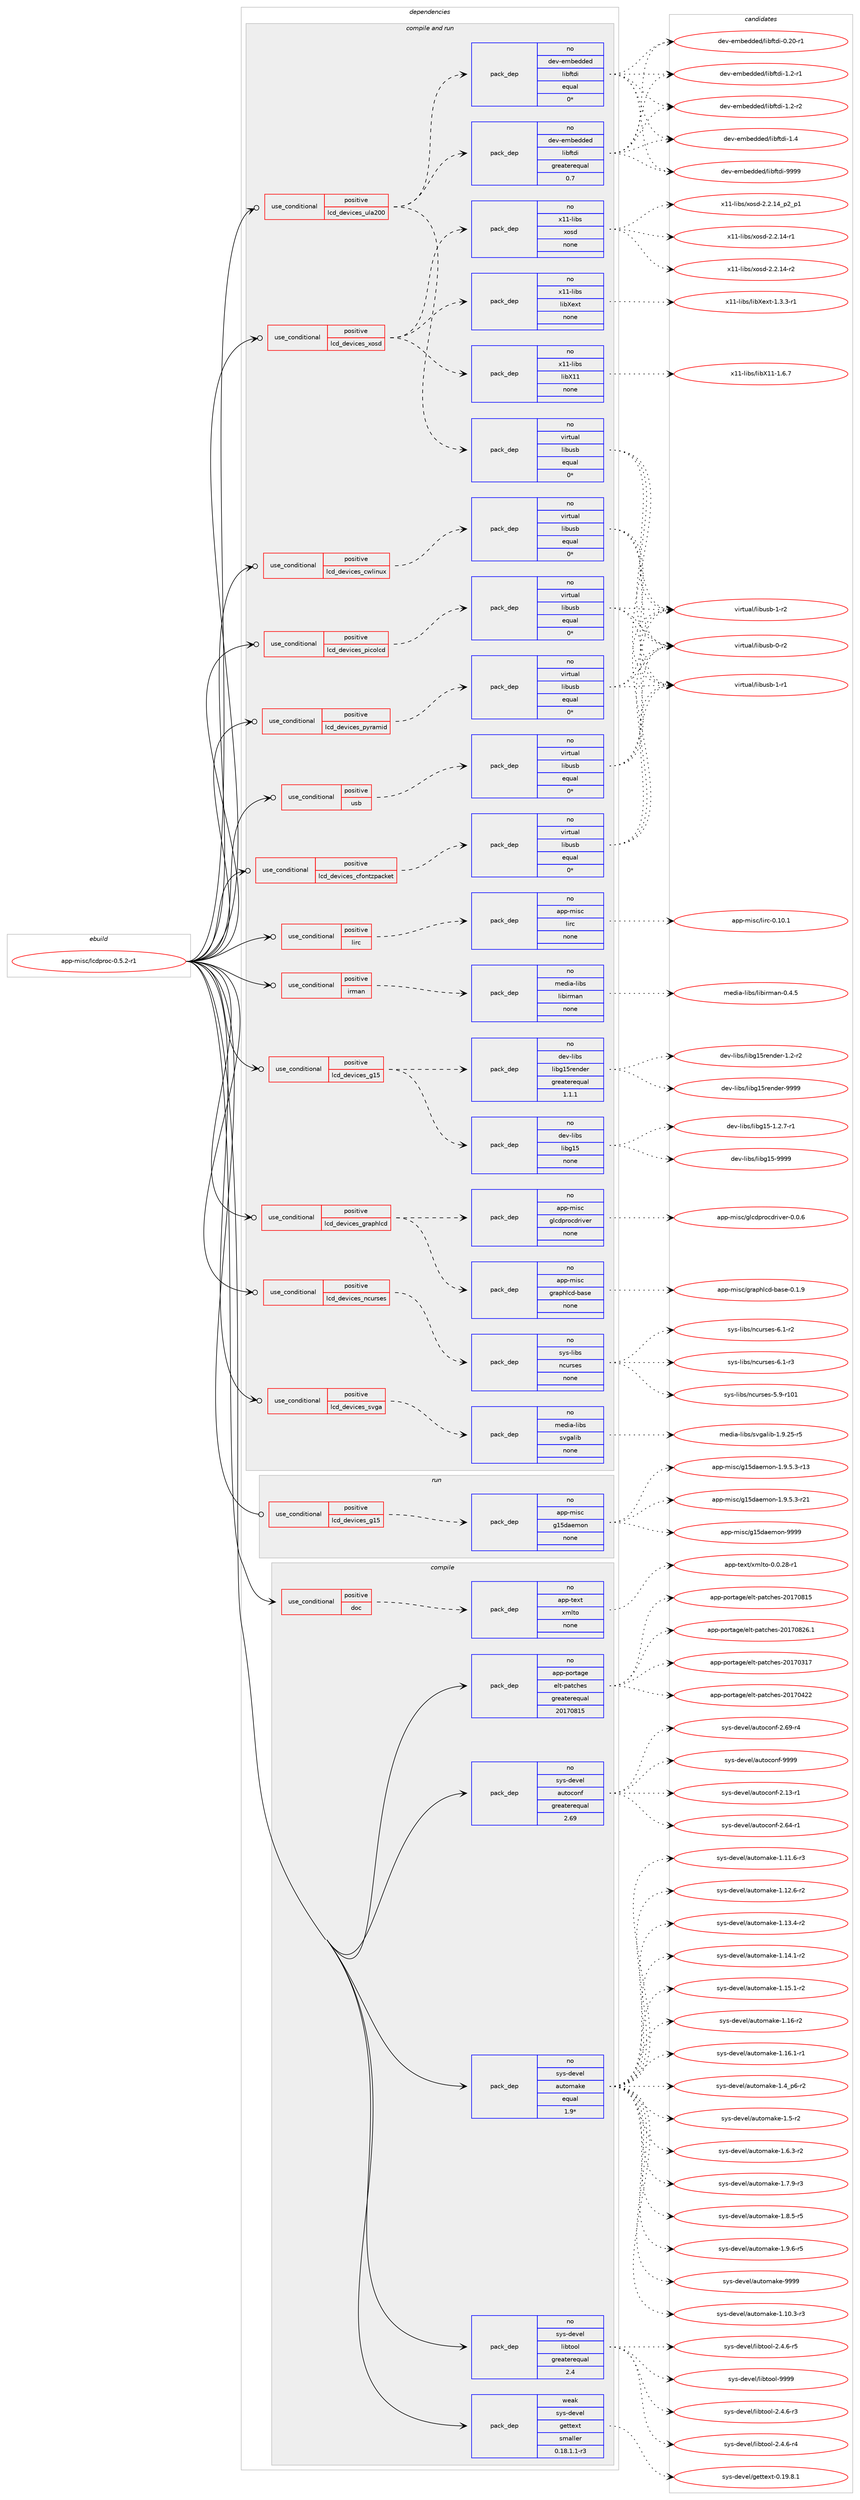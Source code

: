 digraph prolog {

# *************
# Graph options
# *************

newrank=true;
concentrate=true;
compound=true;
graph [rankdir=LR,fontname=Helvetica,fontsize=10,ranksep=1.5];#, ranksep=2.5, nodesep=0.2];
edge  [arrowhead=vee];
node  [fontname=Helvetica,fontsize=10];

# **********
# The ebuild
# **********

subgraph cluster_leftcol {
color=gray;
rank=same;
label=<<i>ebuild</i>>;
id [label="app-misc/lcdproc-0.5.2-r1", color=red, width=4, href="../app-misc/lcdproc-0.5.2-r1.svg"];
}

# ****************
# The dependencies
# ****************

subgraph cluster_midcol {
color=gray;
label=<<i>dependencies</i>>;
subgraph cluster_compile {
fillcolor="#eeeeee";
style=filled;
label=<<i>compile</i>>;
subgraph cond353505 {
dependency1299709 [label=<<TABLE BORDER="0" CELLBORDER="1" CELLSPACING="0" CELLPADDING="4"><TR><TD ROWSPAN="3" CELLPADDING="10">use_conditional</TD></TR><TR><TD>positive</TD></TR><TR><TD>doc</TD></TR></TABLE>>, shape=none, color=red];
subgraph pack925976 {
dependency1299710 [label=<<TABLE BORDER="0" CELLBORDER="1" CELLSPACING="0" CELLPADDING="4" WIDTH="220"><TR><TD ROWSPAN="6" CELLPADDING="30">pack_dep</TD></TR><TR><TD WIDTH="110">no</TD></TR><TR><TD>app-text</TD></TR><TR><TD>xmlto</TD></TR><TR><TD>none</TD></TR><TR><TD></TD></TR></TABLE>>, shape=none, color=blue];
}
dependency1299709:e -> dependency1299710:w [weight=20,style="dashed",arrowhead="vee"];
}
id:e -> dependency1299709:w [weight=20,style="solid",arrowhead="vee"];
subgraph pack925977 {
dependency1299711 [label=<<TABLE BORDER="0" CELLBORDER="1" CELLSPACING="0" CELLPADDING="4" WIDTH="220"><TR><TD ROWSPAN="6" CELLPADDING="30">pack_dep</TD></TR><TR><TD WIDTH="110">no</TD></TR><TR><TD>app-portage</TD></TR><TR><TD>elt-patches</TD></TR><TR><TD>greaterequal</TD></TR><TR><TD>20170815</TD></TR></TABLE>>, shape=none, color=blue];
}
id:e -> dependency1299711:w [weight=20,style="solid",arrowhead="vee"];
subgraph pack925978 {
dependency1299712 [label=<<TABLE BORDER="0" CELLBORDER="1" CELLSPACING="0" CELLPADDING="4" WIDTH="220"><TR><TD ROWSPAN="6" CELLPADDING="30">pack_dep</TD></TR><TR><TD WIDTH="110">no</TD></TR><TR><TD>sys-devel</TD></TR><TR><TD>autoconf</TD></TR><TR><TD>greaterequal</TD></TR><TR><TD>2.69</TD></TR></TABLE>>, shape=none, color=blue];
}
id:e -> dependency1299712:w [weight=20,style="solid",arrowhead="vee"];
subgraph pack925979 {
dependency1299713 [label=<<TABLE BORDER="0" CELLBORDER="1" CELLSPACING="0" CELLPADDING="4" WIDTH="220"><TR><TD ROWSPAN="6" CELLPADDING="30">pack_dep</TD></TR><TR><TD WIDTH="110">no</TD></TR><TR><TD>sys-devel</TD></TR><TR><TD>automake</TD></TR><TR><TD>equal</TD></TR><TR><TD>1.9*</TD></TR></TABLE>>, shape=none, color=blue];
}
id:e -> dependency1299713:w [weight=20,style="solid",arrowhead="vee"];
subgraph pack925980 {
dependency1299714 [label=<<TABLE BORDER="0" CELLBORDER="1" CELLSPACING="0" CELLPADDING="4" WIDTH="220"><TR><TD ROWSPAN="6" CELLPADDING="30">pack_dep</TD></TR><TR><TD WIDTH="110">no</TD></TR><TR><TD>sys-devel</TD></TR><TR><TD>libtool</TD></TR><TR><TD>greaterequal</TD></TR><TR><TD>2.4</TD></TR></TABLE>>, shape=none, color=blue];
}
id:e -> dependency1299714:w [weight=20,style="solid",arrowhead="vee"];
subgraph pack925981 {
dependency1299715 [label=<<TABLE BORDER="0" CELLBORDER="1" CELLSPACING="0" CELLPADDING="4" WIDTH="220"><TR><TD ROWSPAN="6" CELLPADDING="30">pack_dep</TD></TR><TR><TD WIDTH="110">weak</TD></TR><TR><TD>sys-devel</TD></TR><TR><TD>gettext</TD></TR><TR><TD>smaller</TD></TR><TR><TD>0.18.1.1-r3</TD></TR></TABLE>>, shape=none, color=blue];
}
id:e -> dependency1299715:w [weight=20,style="solid",arrowhead="vee"];
}
subgraph cluster_compileandrun {
fillcolor="#eeeeee";
style=filled;
label=<<i>compile and run</i>>;
subgraph cond353506 {
dependency1299716 [label=<<TABLE BORDER="0" CELLBORDER="1" CELLSPACING="0" CELLPADDING="4"><TR><TD ROWSPAN="3" CELLPADDING="10">use_conditional</TD></TR><TR><TD>positive</TD></TR><TR><TD>irman</TD></TR></TABLE>>, shape=none, color=red];
subgraph pack925982 {
dependency1299717 [label=<<TABLE BORDER="0" CELLBORDER="1" CELLSPACING="0" CELLPADDING="4" WIDTH="220"><TR><TD ROWSPAN="6" CELLPADDING="30">pack_dep</TD></TR><TR><TD WIDTH="110">no</TD></TR><TR><TD>media-libs</TD></TR><TR><TD>libirman</TD></TR><TR><TD>none</TD></TR><TR><TD></TD></TR></TABLE>>, shape=none, color=blue];
}
dependency1299716:e -> dependency1299717:w [weight=20,style="dashed",arrowhead="vee"];
}
id:e -> dependency1299716:w [weight=20,style="solid",arrowhead="odotvee"];
subgraph cond353507 {
dependency1299718 [label=<<TABLE BORDER="0" CELLBORDER="1" CELLSPACING="0" CELLPADDING="4"><TR><TD ROWSPAN="3" CELLPADDING="10">use_conditional</TD></TR><TR><TD>positive</TD></TR><TR><TD>lcd_devices_cfontzpacket</TD></TR></TABLE>>, shape=none, color=red];
subgraph pack925983 {
dependency1299719 [label=<<TABLE BORDER="0" CELLBORDER="1" CELLSPACING="0" CELLPADDING="4" WIDTH="220"><TR><TD ROWSPAN="6" CELLPADDING="30">pack_dep</TD></TR><TR><TD WIDTH="110">no</TD></TR><TR><TD>virtual</TD></TR><TR><TD>libusb</TD></TR><TR><TD>equal</TD></TR><TR><TD>0*</TD></TR></TABLE>>, shape=none, color=blue];
}
dependency1299718:e -> dependency1299719:w [weight=20,style="dashed",arrowhead="vee"];
}
id:e -> dependency1299718:w [weight=20,style="solid",arrowhead="odotvee"];
subgraph cond353508 {
dependency1299720 [label=<<TABLE BORDER="0" CELLBORDER="1" CELLSPACING="0" CELLPADDING="4"><TR><TD ROWSPAN="3" CELLPADDING="10">use_conditional</TD></TR><TR><TD>positive</TD></TR><TR><TD>lcd_devices_cwlinux</TD></TR></TABLE>>, shape=none, color=red];
subgraph pack925984 {
dependency1299721 [label=<<TABLE BORDER="0" CELLBORDER="1" CELLSPACING="0" CELLPADDING="4" WIDTH="220"><TR><TD ROWSPAN="6" CELLPADDING="30">pack_dep</TD></TR><TR><TD WIDTH="110">no</TD></TR><TR><TD>virtual</TD></TR><TR><TD>libusb</TD></TR><TR><TD>equal</TD></TR><TR><TD>0*</TD></TR></TABLE>>, shape=none, color=blue];
}
dependency1299720:e -> dependency1299721:w [weight=20,style="dashed",arrowhead="vee"];
}
id:e -> dependency1299720:w [weight=20,style="solid",arrowhead="odotvee"];
subgraph cond353509 {
dependency1299722 [label=<<TABLE BORDER="0" CELLBORDER="1" CELLSPACING="0" CELLPADDING="4"><TR><TD ROWSPAN="3" CELLPADDING="10">use_conditional</TD></TR><TR><TD>positive</TD></TR><TR><TD>lcd_devices_g15</TD></TR></TABLE>>, shape=none, color=red];
subgraph pack925985 {
dependency1299723 [label=<<TABLE BORDER="0" CELLBORDER="1" CELLSPACING="0" CELLPADDING="4" WIDTH="220"><TR><TD ROWSPAN="6" CELLPADDING="30">pack_dep</TD></TR><TR><TD WIDTH="110">no</TD></TR><TR><TD>dev-libs</TD></TR><TR><TD>libg15</TD></TR><TR><TD>none</TD></TR><TR><TD></TD></TR></TABLE>>, shape=none, color=blue];
}
dependency1299722:e -> dependency1299723:w [weight=20,style="dashed",arrowhead="vee"];
subgraph pack925986 {
dependency1299724 [label=<<TABLE BORDER="0" CELLBORDER="1" CELLSPACING="0" CELLPADDING="4" WIDTH="220"><TR><TD ROWSPAN="6" CELLPADDING="30">pack_dep</TD></TR><TR><TD WIDTH="110">no</TD></TR><TR><TD>dev-libs</TD></TR><TR><TD>libg15render</TD></TR><TR><TD>greaterequal</TD></TR><TR><TD>1.1.1</TD></TR></TABLE>>, shape=none, color=blue];
}
dependency1299722:e -> dependency1299724:w [weight=20,style="dashed",arrowhead="vee"];
}
id:e -> dependency1299722:w [weight=20,style="solid",arrowhead="odotvee"];
subgraph cond353510 {
dependency1299725 [label=<<TABLE BORDER="0" CELLBORDER="1" CELLSPACING="0" CELLPADDING="4"><TR><TD ROWSPAN="3" CELLPADDING="10">use_conditional</TD></TR><TR><TD>positive</TD></TR><TR><TD>lcd_devices_graphlcd</TD></TR></TABLE>>, shape=none, color=red];
subgraph pack925987 {
dependency1299726 [label=<<TABLE BORDER="0" CELLBORDER="1" CELLSPACING="0" CELLPADDING="4" WIDTH="220"><TR><TD ROWSPAN="6" CELLPADDING="30">pack_dep</TD></TR><TR><TD WIDTH="110">no</TD></TR><TR><TD>app-misc</TD></TR><TR><TD>graphlcd-base</TD></TR><TR><TD>none</TD></TR><TR><TD></TD></TR></TABLE>>, shape=none, color=blue];
}
dependency1299725:e -> dependency1299726:w [weight=20,style="dashed",arrowhead="vee"];
subgraph pack925988 {
dependency1299727 [label=<<TABLE BORDER="0" CELLBORDER="1" CELLSPACING="0" CELLPADDING="4" WIDTH="220"><TR><TD ROWSPAN="6" CELLPADDING="30">pack_dep</TD></TR><TR><TD WIDTH="110">no</TD></TR><TR><TD>app-misc</TD></TR><TR><TD>glcdprocdriver</TD></TR><TR><TD>none</TD></TR><TR><TD></TD></TR></TABLE>>, shape=none, color=blue];
}
dependency1299725:e -> dependency1299727:w [weight=20,style="dashed",arrowhead="vee"];
}
id:e -> dependency1299725:w [weight=20,style="solid",arrowhead="odotvee"];
subgraph cond353511 {
dependency1299728 [label=<<TABLE BORDER="0" CELLBORDER="1" CELLSPACING="0" CELLPADDING="4"><TR><TD ROWSPAN="3" CELLPADDING="10">use_conditional</TD></TR><TR><TD>positive</TD></TR><TR><TD>lcd_devices_ncurses</TD></TR></TABLE>>, shape=none, color=red];
subgraph pack925989 {
dependency1299729 [label=<<TABLE BORDER="0" CELLBORDER="1" CELLSPACING="0" CELLPADDING="4" WIDTH="220"><TR><TD ROWSPAN="6" CELLPADDING="30">pack_dep</TD></TR><TR><TD WIDTH="110">no</TD></TR><TR><TD>sys-libs</TD></TR><TR><TD>ncurses</TD></TR><TR><TD>none</TD></TR><TR><TD></TD></TR></TABLE>>, shape=none, color=blue];
}
dependency1299728:e -> dependency1299729:w [weight=20,style="dashed",arrowhead="vee"];
}
id:e -> dependency1299728:w [weight=20,style="solid",arrowhead="odotvee"];
subgraph cond353512 {
dependency1299730 [label=<<TABLE BORDER="0" CELLBORDER="1" CELLSPACING="0" CELLPADDING="4"><TR><TD ROWSPAN="3" CELLPADDING="10">use_conditional</TD></TR><TR><TD>positive</TD></TR><TR><TD>lcd_devices_picolcd</TD></TR></TABLE>>, shape=none, color=red];
subgraph pack925990 {
dependency1299731 [label=<<TABLE BORDER="0" CELLBORDER="1" CELLSPACING="0" CELLPADDING="4" WIDTH="220"><TR><TD ROWSPAN="6" CELLPADDING="30">pack_dep</TD></TR><TR><TD WIDTH="110">no</TD></TR><TR><TD>virtual</TD></TR><TR><TD>libusb</TD></TR><TR><TD>equal</TD></TR><TR><TD>0*</TD></TR></TABLE>>, shape=none, color=blue];
}
dependency1299730:e -> dependency1299731:w [weight=20,style="dashed",arrowhead="vee"];
}
id:e -> dependency1299730:w [weight=20,style="solid",arrowhead="odotvee"];
subgraph cond353513 {
dependency1299732 [label=<<TABLE BORDER="0" CELLBORDER="1" CELLSPACING="0" CELLPADDING="4"><TR><TD ROWSPAN="3" CELLPADDING="10">use_conditional</TD></TR><TR><TD>positive</TD></TR><TR><TD>lcd_devices_pyramid</TD></TR></TABLE>>, shape=none, color=red];
subgraph pack925991 {
dependency1299733 [label=<<TABLE BORDER="0" CELLBORDER="1" CELLSPACING="0" CELLPADDING="4" WIDTH="220"><TR><TD ROWSPAN="6" CELLPADDING="30">pack_dep</TD></TR><TR><TD WIDTH="110">no</TD></TR><TR><TD>virtual</TD></TR><TR><TD>libusb</TD></TR><TR><TD>equal</TD></TR><TR><TD>0*</TD></TR></TABLE>>, shape=none, color=blue];
}
dependency1299732:e -> dependency1299733:w [weight=20,style="dashed",arrowhead="vee"];
}
id:e -> dependency1299732:w [weight=20,style="solid",arrowhead="odotvee"];
subgraph cond353514 {
dependency1299734 [label=<<TABLE BORDER="0" CELLBORDER="1" CELLSPACING="0" CELLPADDING="4"><TR><TD ROWSPAN="3" CELLPADDING="10">use_conditional</TD></TR><TR><TD>positive</TD></TR><TR><TD>lcd_devices_svga</TD></TR></TABLE>>, shape=none, color=red];
subgraph pack925992 {
dependency1299735 [label=<<TABLE BORDER="0" CELLBORDER="1" CELLSPACING="0" CELLPADDING="4" WIDTH="220"><TR><TD ROWSPAN="6" CELLPADDING="30">pack_dep</TD></TR><TR><TD WIDTH="110">no</TD></TR><TR><TD>media-libs</TD></TR><TR><TD>svgalib</TD></TR><TR><TD>none</TD></TR><TR><TD></TD></TR></TABLE>>, shape=none, color=blue];
}
dependency1299734:e -> dependency1299735:w [weight=20,style="dashed",arrowhead="vee"];
}
id:e -> dependency1299734:w [weight=20,style="solid",arrowhead="odotvee"];
subgraph cond353515 {
dependency1299736 [label=<<TABLE BORDER="0" CELLBORDER="1" CELLSPACING="0" CELLPADDING="4"><TR><TD ROWSPAN="3" CELLPADDING="10">use_conditional</TD></TR><TR><TD>positive</TD></TR><TR><TD>lcd_devices_ula200</TD></TR></TABLE>>, shape=none, color=red];
subgraph pack925993 {
dependency1299737 [label=<<TABLE BORDER="0" CELLBORDER="1" CELLSPACING="0" CELLPADDING="4" WIDTH="220"><TR><TD ROWSPAN="6" CELLPADDING="30">pack_dep</TD></TR><TR><TD WIDTH="110">no</TD></TR><TR><TD>dev-embedded</TD></TR><TR><TD>libftdi</TD></TR><TR><TD>greaterequal</TD></TR><TR><TD>0.7</TD></TR></TABLE>>, shape=none, color=blue];
}
dependency1299736:e -> dependency1299737:w [weight=20,style="dashed",arrowhead="vee"];
subgraph pack925994 {
dependency1299738 [label=<<TABLE BORDER="0" CELLBORDER="1" CELLSPACING="0" CELLPADDING="4" WIDTH="220"><TR><TD ROWSPAN="6" CELLPADDING="30">pack_dep</TD></TR><TR><TD WIDTH="110">no</TD></TR><TR><TD>dev-embedded</TD></TR><TR><TD>libftdi</TD></TR><TR><TD>equal</TD></TR><TR><TD>0*</TD></TR></TABLE>>, shape=none, color=blue];
}
dependency1299736:e -> dependency1299738:w [weight=20,style="dashed",arrowhead="vee"];
subgraph pack925995 {
dependency1299739 [label=<<TABLE BORDER="0" CELLBORDER="1" CELLSPACING="0" CELLPADDING="4" WIDTH="220"><TR><TD ROWSPAN="6" CELLPADDING="30">pack_dep</TD></TR><TR><TD WIDTH="110">no</TD></TR><TR><TD>virtual</TD></TR><TR><TD>libusb</TD></TR><TR><TD>equal</TD></TR><TR><TD>0*</TD></TR></TABLE>>, shape=none, color=blue];
}
dependency1299736:e -> dependency1299739:w [weight=20,style="dashed",arrowhead="vee"];
}
id:e -> dependency1299736:w [weight=20,style="solid",arrowhead="odotvee"];
subgraph cond353516 {
dependency1299740 [label=<<TABLE BORDER="0" CELLBORDER="1" CELLSPACING="0" CELLPADDING="4"><TR><TD ROWSPAN="3" CELLPADDING="10">use_conditional</TD></TR><TR><TD>positive</TD></TR><TR><TD>lcd_devices_xosd</TD></TR></TABLE>>, shape=none, color=red];
subgraph pack925996 {
dependency1299741 [label=<<TABLE BORDER="0" CELLBORDER="1" CELLSPACING="0" CELLPADDING="4" WIDTH="220"><TR><TD ROWSPAN="6" CELLPADDING="30">pack_dep</TD></TR><TR><TD WIDTH="110">no</TD></TR><TR><TD>x11-libs</TD></TR><TR><TD>xosd</TD></TR><TR><TD>none</TD></TR><TR><TD></TD></TR></TABLE>>, shape=none, color=blue];
}
dependency1299740:e -> dependency1299741:w [weight=20,style="dashed",arrowhead="vee"];
subgraph pack925997 {
dependency1299742 [label=<<TABLE BORDER="0" CELLBORDER="1" CELLSPACING="0" CELLPADDING="4" WIDTH="220"><TR><TD ROWSPAN="6" CELLPADDING="30">pack_dep</TD></TR><TR><TD WIDTH="110">no</TD></TR><TR><TD>x11-libs</TD></TR><TR><TD>libX11</TD></TR><TR><TD>none</TD></TR><TR><TD></TD></TR></TABLE>>, shape=none, color=blue];
}
dependency1299740:e -> dependency1299742:w [weight=20,style="dashed",arrowhead="vee"];
subgraph pack925998 {
dependency1299743 [label=<<TABLE BORDER="0" CELLBORDER="1" CELLSPACING="0" CELLPADDING="4" WIDTH="220"><TR><TD ROWSPAN="6" CELLPADDING="30">pack_dep</TD></TR><TR><TD WIDTH="110">no</TD></TR><TR><TD>x11-libs</TD></TR><TR><TD>libXext</TD></TR><TR><TD>none</TD></TR><TR><TD></TD></TR></TABLE>>, shape=none, color=blue];
}
dependency1299740:e -> dependency1299743:w [weight=20,style="dashed",arrowhead="vee"];
}
id:e -> dependency1299740:w [weight=20,style="solid",arrowhead="odotvee"];
subgraph cond353517 {
dependency1299744 [label=<<TABLE BORDER="0" CELLBORDER="1" CELLSPACING="0" CELLPADDING="4"><TR><TD ROWSPAN="3" CELLPADDING="10">use_conditional</TD></TR><TR><TD>positive</TD></TR><TR><TD>lirc</TD></TR></TABLE>>, shape=none, color=red];
subgraph pack925999 {
dependency1299745 [label=<<TABLE BORDER="0" CELLBORDER="1" CELLSPACING="0" CELLPADDING="4" WIDTH="220"><TR><TD ROWSPAN="6" CELLPADDING="30">pack_dep</TD></TR><TR><TD WIDTH="110">no</TD></TR><TR><TD>app-misc</TD></TR><TR><TD>lirc</TD></TR><TR><TD>none</TD></TR><TR><TD></TD></TR></TABLE>>, shape=none, color=blue];
}
dependency1299744:e -> dependency1299745:w [weight=20,style="dashed",arrowhead="vee"];
}
id:e -> dependency1299744:w [weight=20,style="solid",arrowhead="odotvee"];
subgraph cond353518 {
dependency1299746 [label=<<TABLE BORDER="0" CELLBORDER="1" CELLSPACING="0" CELLPADDING="4"><TR><TD ROWSPAN="3" CELLPADDING="10">use_conditional</TD></TR><TR><TD>positive</TD></TR><TR><TD>usb</TD></TR></TABLE>>, shape=none, color=red];
subgraph pack926000 {
dependency1299747 [label=<<TABLE BORDER="0" CELLBORDER="1" CELLSPACING="0" CELLPADDING="4" WIDTH="220"><TR><TD ROWSPAN="6" CELLPADDING="30">pack_dep</TD></TR><TR><TD WIDTH="110">no</TD></TR><TR><TD>virtual</TD></TR><TR><TD>libusb</TD></TR><TR><TD>equal</TD></TR><TR><TD>0*</TD></TR></TABLE>>, shape=none, color=blue];
}
dependency1299746:e -> dependency1299747:w [weight=20,style="dashed",arrowhead="vee"];
}
id:e -> dependency1299746:w [weight=20,style="solid",arrowhead="odotvee"];
}
subgraph cluster_run {
fillcolor="#eeeeee";
style=filled;
label=<<i>run</i>>;
subgraph cond353519 {
dependency1299748 [label=<<TABLE BORDER="0" CELLBORDER="1" CELLSPACING="0" CELLPADDING="4"><TR><TD ROWSPAN="3" CELLPADDING="10">use_conditional</TD></TR><TR><TD>positive</TD></TR><TR><TD>lcd_devices_g15</TD></TR></TABLE>>, shape=none, color=red];
subgraph pack926001 {
dependency1299749 [label=<<TABLE BORDER="0" CELLBORDER="1" CELLSPACING="0" CELLPADDING="4" WIDTH="220"><TR><TD ROWSPAN="6" CELLPADDING="30">pack_dep</TD></TR><TR><TD WIDTH="110">no</TD></TR><TR><TD>app-misc</TD></TR><TR><TD>g15daemon</TD></TR><TR><TD>none</TD></TR><TR><TD></TD></TR></TABLE>>, shape=none, color=blue];
}
dependency1299748:e -> dependency1299749:w [weight=20,style="dashed",arrowhead="vee"];
}
id:e -> dependency1299748:w [weight=20,style="solid",arrowhead="odot"];
}
}

# **************
# The candidates
# **************

subgraph cluster_choices {
rank=same;
color=gray;
label=<<i>candidates</i>>;

subgraph choice925976 {
color=black;
nodesep=1;
choice971121124511610112011647120109108116111454846484650564511449 [label="app-text/xmlto-0.0.28-r1", color=red, width=4,href="../app-text/xmlto-0.0.28-r1.svg"];
dependency1299710:e -> choice971121124511610112011647120109108116111454846484650564511449:w [style=dotted,weight="100"];
}
subgraph choice925977 {
color=black;
nodesep=1;
choice97112112451121111141169710310147101108116451129711699104101115455048495548514955 [label="app-portage/elt-patches-20170317", color=red, width=4,href="../app-portage/elt-patches-20170317.svg"];
choice97112112451121111141169710310147101108116451129711699104101115455048495548525050 [label="app-portage/elt-patches-20170422", color=red, width=4,href="../app-portage/elt-patches-20170422.svg"];
choice97112112451121111141169710310147101108116451129711699104101115455048495548564953 [label="app-portage/elt-patches-20170815", color=red, width=4,href="../app-portage/elt-patches-20170815.svg"];
choice971121124511211111411697103101471011081164511297116991041011154550484955485650544649 [label="app-portage/elt-patches-20170826.1", color=red, width=4,href="../app-portage/elt-patches-20170826.1.svg"];
dependency1299711:e -> choice97112112451121111141169710310147101108116451129711699104101115455048495548514955:w [style=dotted,weight="100"];
dependency1299711:e -> choice97112112451121111141169710310147101108116451129711699104101115455048495548525050:w [style=dotted,weight="100"];
dependency1299711:e -> choice97112112451121111141169710310147101108116451129711699104101115455048495548564953:w [style=dotted,weight="100"];
dependency1299711:e -> choice971121124511211111411697103101471011081164511297116991041011154550484955485650544649:w [style=dotted,weight="100"];
}
subgraph choice925978 {
color=black;
nodesep=1;
choice1151211154510010111810110847971171161119911111010245504649514511449 [label="sys-devel/autoconf-2.13-r1", color=red, width=4,href="../sys-devel/autoconf-2.13-r1.svg"];
choice1151211154510010111810110847971171161119911111010245504654524511449 [label="sys-devel/autoconf-2.64-r1", color=red, width=4,href="../sys-devel/autoconf-2.64-r1.svg"];
choice1151211154510010111810110847971171161119911111010245504654574511452 [label="sys-devel/autoconf-2.69-r4", color=red, width=4,href="../sys-devel/autoconf-2.69-r4.svg"];
choice115121115451001011181011084797117116111991111101024557575757 [label="sys-devel/autoconf-9999", color=red, width=4,href="../sys-devel/autoconf-9999.svg"];
dependency1299712:e -> choice1151211154510010111810110847971171161119911111010245504649514511449:w [style=dotted,weight="100"];
dependency1299712:e -> choice1151211154510010111810110847971171161119911111010245504654524511449:w [style=dotted,weight="100"];
dependency1299712:e -> choice1151211154510010111810110847971171161119911111010245504654574511452:w [style=dotted,weight="100"];
dependency1299712:e -> choice115121115451001011181011084797117116111991111101024557575757:w [style=dotted,weight="100"];
}
subgraph choice925979 {
color=black;
nodesep=1;
choice11512111545100101118101108479711711611110997107101454946494846514511451 [label="sys-devel/automake-1.10.3-r3", color=red, width=4,href="../sys-devel/automake-1.10.3-r3.svg"];
choice11512111545100101118101108479711711611110997107101454946494946544511451 [label="sys-devel/automake-1.11.6-r3", color=red, width=4,href="../sys-devel/automake-1.11.6-r3.svg"];
choice11512111545100101118101108479711711611110997107101454946495046544511450 [label="sys-devel/automake-1.12.6-r2", color=red, width=4,href="../sys-devel/automake-1.12.6-r2.svg"];
choice11512111545100101118101108479711711611110997107101454946495146524511450 [label="sys-devel/automake-1.13.4-r2", color=red, width=4,href="../sys-devel/automake-1.13.4-r2.svg"];
choice11512111545100101118101108479711711611110997107101454946495246494511450 [label="sys-devel/automake-1.14.1-r2", color=red, width=4,href="../sys-devel/automake-1.14.1-r2.svg"];
choice11512111545100101118101108479711711611110997107101454946495346494511450 [label="sys-devel/automake-1.15.1-r2", color=red, width=4,href="../sys-devel/automake-1.15.1-r2.svg"];
choice1151211154510010111810110847971171161111099710710145494649544511450 [label="sys-devel/automake-1.16-r2", color=red, width=4,href="../sys-devel/automake-1.16-r2.svg"];
choice11512111545100101118101108479711711611110997107101454946495446494511449 [label="sys-devel/automake-1.16.1-r1", color=red, width=4,href="../sys-devel/automake-1.16.1-r1.svg"];
choice115121115451001011181011084797117116111109971071014549465295112544511450 [label="sys-devel/automake-1.4_p6-r2", color=red, width=4,href="../sys-devel/automake-1.4_p6-r2.svg"];
choice11512111545100101118101108479711711611110997107101454946534511450 [label="sys-devel/automake-1.5-r2", color=red, width=4,href="../sys-devel/automake-1.5-r2.svg"];
choice115121115451001011181011084797117116111109971071014549465446514511450 [label="sys-devel/automake-1.6.3-r2", color=red, width=4,href="../sys-devel/automake-1.6.3-r2.svg"];
choice115121115451001011181011084797117116111109971071014549465546574511451 [label="sys-devel/automake-1.7.9-r3", color=red, width=4,href="../sys-devel/automake-1.7.9-r3.svg"];
choice115121115451001011181011084797117116111109971071014549465646534511453 [label="sys-devel/automake-1.8.5-r5", color=red, width=4,href="../sys-devel/automake-1.8.5-r5.svg"];
choice115121115451001011181011084797117116111109971071014549465746544511453 [label="sys-devel/automake-1.9.6-r5", color=red, width=4,href="../sys-devel/automake-1.9.6-r5.svg"];
choice115121115451001011181011084797117116111109971071014557575757 [label="sys-devel/automake-9999", color=red, width=4,href="../sys-devel/automake-9999.svg"];
dependency1299713:e -> choice11512111545100101118101108479711711611110997107101454946494846514511451:w [style=dotted,weight="100"];
dependency1299713:e -> choice11512111545100101118101108479711711611110997107101454946494946544511451:w [style=dotted,weight="100"];
dependency1299713:e -> choice11512111545100101118101108479711711611110997107101454946495046544511450:w [style=dotted,weight="100"];
dependency1299713:e -> choice11512111545100101118101108479711711611110997107101454946495146524511450:w [style=dotted,weight="100"];
dependency1299713:e -> choice11512111545100101118101108479711711611110997107101454946495246494511450:w [style=dotted,weight="100"];
dependency1299713:e -> choice11512111545100101118101108479711711611110997107101454946495346494511450:w [style=dotted,weight="100"];
dependency1299713:e -> choice1151211154510010111810110847971171161111099710710145494649544511450:w [style=dotted,weight="100"];
dependency1299713:e -> choice11512111545100101118101108479711711611110997107101454946495446494511449:w [style=dotted,weight="100"];
dependency1299713:e -> choice115121115451001011181011084797117116111109971071014549465295112544511450:w [style=dotted,weight="100"];
dependency1299713:e -> choice11512111545100101118101108479711711611110997107101454946534511450:w [style=dotted,weight="100"];
dependency1299713:e -> choice115121115451001011181011084797117116111109971071014549465446514511450:w [style=dotted,weight="100"];
dependency1299713:e -> choice115121115451001011181011084797117116111109971071014549465546574511451:w [style=dotted,weight="100"];
dependency1299713:e -> choice115121115451001011181011084797117116111109971071014549465646534511453:w [style=dotted,weight="100"];
dependency1299713:e -> choice115121115451001011181011084797117116111109971071014549465746544511453:w [style=dotted,weight="100"];
dependency1299713:e -> choice115121115451001011181011084797117116111109971071014557575757:w [style=dotted,weight="100"];
}
subgraph choice925980 {
color=black;
nodesep=1;
choice1151211154510010111810110847108105981161111111084550465246544511451 [label="sys-devel/libtool-2.4.6-r3", color=red, width=4,href="../sys-devel/libtool-2.4.6-r3.svg"];
choice1151211154510010111810110847108105981161111111084550465246544511452 [label="sys-devel/libtool-2.4.6-r4", color=red, width=4,href="../sys-devel/libtool-2.4.6-r4.svg"];
choice1151211154510010111810110847108105981161111111084550465246544511453 [label="sys-devel/libtool-2.4.6-r5", color=red, width=4,href="../sys-devel/libtool-2.4.6-r5.svg"];
choice1151211154510010111810110847108105981161111111084557575757 [label="sys-devel/libtool-9999", color=red, width=4,href="../sys-devel/libtool-9999.svg"];
dependency1299714:e -> choice1151211154510010111810110847108105981161111111084550465246544511451:w [style=dotted,weight="100"];
dependency1299714:e -> choice1151211154510010111810110847108105981161111111084550465246544511452:w [style=dotted,weight="100"];
dependency1299714:e -> choice1151211154510010111810110847108105981161111111084550465246544511453:w [style=dotted,weight="100"];
dependency1299714:e -> choice1151211154510010111810110847108105981161111111084557575757:w [style=dotted,weight="100"];
}
subgraph choice925981 {
color=black;
nodesep=1;
choice1151211154510010111810110847103101116116101120116454846495746564649 [label="sys-devel/gettext-0.19.8.1", color=red, width=4,href="../sys-devel/gettext-0.19.8.1.svg"];
dependency1299715:e -> choice1151211154510010111810110847103101116116101120116454846495746564649:w [style=dotted,weight="100"];
}
subgraph choice925982 {
color=black;
nodesep=1;
choice109101100105974510810598115471081059810511410997110454846524653 [label="media-libs/libirman-0.4.5", color=red, width=4,href="../media-libs/libirman-0.4.5.svg"];
dependency1299717:e -> choice109101100105974510810598115471081059810511410997110454846524653:w [style=dotted,weight="100"];
}
subgraph choice925983 {
color=black;
nodesep=1;
choice1181051141161179710847108105981171159845484511450 [label="virtual/libusb-0-r2", color=red, width=4,href="../virtual/libusb-0-r2.svg"];
choice1181051141161179710847108105981171159845494511449 [label="virtual/libusb-1-r1", color=red, width=4,href="../virtual/libusb-1-r1.svg"];
choice1181051141161179710847108105981171159845494511450 [label="virtual/libusb-1-r2", color=red, width=4,href="../virtual/libusb-1-r2.svg"];
dependency1299719:e -> choice1181051141161179710847108105981171159845484511450:w [style=dotted,weight="100"];
dependency1299719:e -> choice1181051141161179710847108105981171159845494511449:w [style=dotted,weight="100"];
dependency1299719:e -> choice1181051141161179710847108105981171159845494511450:w [style=dotted,weight="100"];
}
subgraph choice925984 {
color=black;
nodesep=1;
choice1181051141161179710847108105981171159845484511450 [label="virtual/libusb-0-r2", color=red, width=4,href="../virtual/libusb-0-r2.svg"];
choice1181051141161179710847108105981171159845494511449 [label="virtual/libusb-1-r1", color=red, width=4,href="../virtual/libusb-1-r1.svg"];
choice1181051141161179710847108105981171159845494511450 [label="virtual/libusb-1-r2", color=red, width=4,href="../virtual/libusb-1-r2.svg"];
dependency1299721:e -> choice1181051141161179710847108105981171159845484511450:w [style=dotted,weight="100"];
dependency1299721:e -> choice1181051141161179710847108105981171159845494511449:w [style=dotted,weight="100"];
dependency1299721:e -> choice1181051141161179710847108105981171159845494511450:w [style=dotted,weight="100"];
}
subgraph choice925985 {
color=black;
nodesep=1;
choice1001011184510810598115471081059810349534549465046554511449 [label="dev-libs/libg15-1.2.7-r1", color=red, width=4,href="../dev-libs/libg15-1.2.7-r1.svg"];
choice1001011184510810598115471081059810349534557575757 [label="dev-libs/libg15-9999", color=red, width=4,href="../dev-libs/libg15-9999.svg"];
dependency1299723:e -> choice1001011184510810598115471081059810349534549465046554511449:w [style=dotted,weight="100"];
dependency1299723:e -> choice1001011184510810598115471081059810349534557575757:w [style=dotted,weight="100"];
}
subgraph choice925986 {
color=black;
nodesep=1;
choice100101118451081059811547108105981034953114101110100101114454946504511450 [label="dev-libs/libg15render-1.2-r2", color=red, width=4,href="../dev-libs/libg15render-1.2-r2.svg"];
choice1001011184510810598115471081059810349531141011101001011144557575757 [label="dev-libs/libg15render-9999", color=red, width=4,href="../dev-libs/libg15render-9999.svg"];
dependency1299724:e -> choice100101118451081059811547108105981034953114101110100101114454946504511450:w [style=dotted,weight="100"];
dependency1299724:e -> choice1001011184510810598115471081059810349531141011101001011144557575757:w [style=dotted,weight="100"];
}
subgraph choice925987 {
color=black;
nodesep=1;
choice971121124510910511599471031149711210410899100459897115101454846494657 [label="app-misc/graphlcd-base-0.1.9", color=red, width=4,href="../app-misc/graphlcd-base-0.1.9.svg"];
dependency1299726:e -> choice971121124510910511599471031149711210410899100459897115101454846494657:w [style=dotted,weight="100"];
}
subgraph choice925988 {
color=black;
nodesep=1;
choice971121124510910511599471031089910011211411199100114105118101114454846484654 [label="app-misc/glcdprocdriver-0.0.6", color=red, width=4,href="../app-misc/glcdprocdriver-0.0.6.svg"];
dependency1299727:e -> choice971121124510910511599471031089910011211411199100114105118101114454846484654:w [style=dotted,weight="100"];
}
subgraph choice925989 {
color=black;
nodesep=1;
choice115121115451081059811547110991171141151011154553465745114494849 [label="sys-libs/ncurses-5.9-r101", color=red, width=4,href="../sys-libs/ncurses-5.9-r101.svg"];
choice11512111545108105981154711099117114115101115455446494511450 [label="sys-libs/ncurses-6.1-r2", color=red, width=4,href="../sys-libs/ncurses-6.1-r2.svg"];
choice11512111545108105981154711099117114115101115455446494511451 [label="sys-libs/ncurses-6.1-r3", color=red, width=4,href="../sys-libs/ncurses-6.1-r3.svg"];
dependency1299729:e -> choice115121115451081059811547110991171141151011154553465745114494849:w [style=dotted,weight="100"];
dependency1299729:e -> choice11512111545108105981154711099117114115101115455446494511450:w [style=dotted,weight="100"];
dependency1299729:e -> choice11512111545108105981154711099117114115101115455446494511451:w [style=dotted,weight="100"];
}
subgraph choice925990 {
color=black;
nodesep=1;
choice1181051141161179710847108105981171159845484511450 [label="virtual/libusb-0-r2", color=red, width=4,href="../virtual/libusb-0-r2.svg"];
choice1181051141161179710847108105981171159845494511449 [label="virtual/libusb-1-r1", color=red, width=4,href="../virtual/libusb-1-r1.svg"];
choice1181051141161179710847108105981171159845494511450 [label="virtual/libusb-1-r2", color=red, width=4,href="../virtual/libusb-1-r2.svg"];
dependency1299731:e -> choice1181051141161179710847108105981171159845484511450:w [style=dotted,weight="100"];
dependency1299731:e -> choice1181051141161179710847108105981171159845494511449:w [style=dotted,weight="100"];
dependency1299731:e -> choice1181051141161179710847108105981171159845494511450:w [style=dotted,weight="100"];
}
subgraph choice925991 {
color=black;
nodesep=1;
choice1181051141161179710847108105981171159845484511450 [label="virtual/libusb-0-r2", color=red, width=4,href="../virtual/libusb-0-r2.svg"];
choice1181051141161179710847108105981171159845494511449 [label="virtual/libusb-1-r1", color=red, width=4,href="../virtual/libusb-1-r1.svg"];
choice1181051141161179710847108105981171159845494511450 [label="virtual/libusb-1-r2", color=red, width=4,href="../virtual/libusb-1-r2.svg"];
dependency1299733:e -> choice1181051141161179710847108105981171159845484511450:w [style=dotted,weight="100"];
dependency1299733:e -> choice1181051141161179710847108105981171159845494511449:w [style=dotted,weight="100"];
dependency1299733:e -> choice1181051141161179710847108105981171159845494511450:w [style=dotted,weight="100"];
}
subgraph choice925992 {
color=black;
nodesep=1;
choice109101100105974510810598115471151181039710810598454946574650534511453 [label="media-libs/svgalib-1.9.25-r5", color=red, width=4,href="../media-libs/svgalib-1.9.25-r5.svg"];
dependency1299735:e -> choice109101100105974510810598115471151181039710810598454946574650534511453:w [style=dotted,weight="100"];
}
subgraph choice925993 {
color=black;
nodesep=1;
choice1001011184510110998101100100101100471081059810211610010545484650484511449 [label="dev-embedded/libftdi-0.20-r1", color=red, width=4,href="../dev-embedded/libftdi-0.20-r1.svg"];
choice10010111845101109981011001001011004710810598102116100105454946504511449 [label="dev-embedded/libftdi-1.2-r1", color=red, width=4,href="../dev-embedded/libftdi-1.2-r1.svg"];
choice10010111845101109981011001001011004710810598102116100105454946504511450 [label="dev-embedded/libftdi-1.2-r2", color=red, width=4,href="../dev-embedded/libftdi-1.2-r2.svg"];
choice1001011184510110998101100100101100471081059810211610010545494652 [label="dev-embedded/libftdi-1.4", color=red, width=4,href="../dev-embedded/libftdi-1.4.svg"];
choice100101118451011099810110010010110047108105981021161001054557575757 [label="dev-embedded/libftdi-9999", color=red, width=4,href="../dev-embedded/libftdi-9999.svg"];
dependency1299737:e -> choice1001011184510110998101100100101100471081059810211610010545484650484511449:w [style=dotted,weight="100"];
dependency1299737:e -> choice10010111845101109981011001001011004710810598102116100105454946504511449:w [style=dotted,weight="100"];
dependency1299737:e -> choice10010111845101109981011001001011004710810598102116100105454946504511450:w [style=dotted,weight="100"];
dependency1299737:e -> choice1001011184510110998101100100101100471081059810211610010545494652:w [style=dotted,weight="100"];
dependency1299737:e -> choice100101118451011099810110010010110047108105981021161001054557575757:w [style=dotted,weight="100"];
}
subgraph choice925994 {
color=black;
nodesep=1;
choice1001011184510110998101100100101100471081059810211610010545484650484511449 [label="dev-embedded/libftdi-0.20-r1", color=red, width=4,href="../dev-embedded/libftdi-0.20-r1.svg"];
choice10010111845101109981011001001011004710810598102116100105454946504511449 [label="dev-embedded/libftdi-1.2-r1", color=red, width=4,href="../dev-embedded/libftdi-1.2-r1.svg"];
choice10010111845101109981011001001011004710810598102116100105454946504511450 [label="dev-embedded/libftdi-1.2-r2", color=red, width=4,href="../dev-embedded/libftdi-1.2-r2.svg"];
choice1001011184510110998101100100101100471081059810211610010545494652 [label="dev-embedded/libftdi-1.4", color=red, width=4,href="../dev-embedded/libftdi-1.4.svg"];
choice100101118451011099810110010010110047108105981021161001054557575757 [label="dev-embedded/libftdi-9999", color=red, width=4,href="../dev-embedded/libftdi-9999.svg"];
dependency1299738:e -> choice1001011184510110998101100100101100471081059810211610010545484650484511449:w [style=dotted,weight="100"];
dependency1299738:e -> choice10010111845101109981011001001011004710810598102116100105454946504511449:w [style=dotted,weight="100"];
dependency1299738:e -> choice10010111845101109981011001001011004710810598102116100105454946504511450:w [style=dotted,weight="100"];
dependency1299738:e -> choice1001011184510110998101100100101100471081059810211610010545494652:w [style=dotted,weight="100"];
dependency1299738:e -> choice100101118451011099810110010010110047108105981021161001054557575757:w [style=dotted,weight="100"];
}
subgraph choice925995 {
color=black;
nodesep=1;
choice1181051141161179710847108105981171159845484511450 [label="virtual/libusb-0-r2", color=red, width=4,href="../virtual/libusb-0-r2.svg"];
choice1181051141161179710847108105981171159845494511449 [label="virtual/libusb-1-r1", color=red, width=4,href="../virtual/libusb-1-r1.svg"];
choice1181051141161179710847108105981171159845494511450 [label="virtual/libusb-1-r2", color=red, width=4,href="../virtual/libusb-1-r2.svg"];
dependency1299739:e -> choice1181051141161179710847108105981171159845484511450:w [style=dotted,weight="100"];
dependency1299739:e -> choice1181051141161179710847108105981171159845494511449:w [style=dotted,weight="100"];
dependency1299739:e -> choice1181051141161179710847108105981171159845494511450:w [style=dotted,weight="100"];
}
subgraph choice925996 {
color=black;
nodesep=1;
choice1204949451081059811547120111115100455046504649524511449 [label="x11-libs/xosd-2.2.14-r1", color=red, width=4,href="../x11-libs/xosd-2.2.14-r1.svg"];
choice1204949451081059811547120111115100455046504649524511450 [label="x11-libs/xosd-2.2.14-r2", color=red, width=4,href="../x11-libs/xosd-2.2.14-r2.svg"];
choice12049494510810598115471201111151004550465046495295112509511249 [label="x11-libs/xosd-2.2.14_p2_p1", color=red, width=4,href="../x11-libs/xosd-2.2.14_p2_p1.svg"];
dependency1299741:e -> choice1204949451081059811547120111115100455046504649524511449:w [style=dotted,weight="100"];
dependency1299741:e -> choice1204949451081059811547120111115100455046504649524511450:w [style=dotted,weight="100"];
dependency1299741:e -> choice12049494510810598115471201111151004550465046495295112509511249:w [style=dotted,weight="100"];
}
subgraph choice925997 {
color=black;
nodesep=1;
choice120494945108105981154710810598884949454946544655 [label="x11-libs/libX11-1.6.7", color=red, width=4,href="../x11-libs/libX11-1.6.7.svg"];
dependency1299742:e -> choice120494945108105981154710810598884949454946544655:w [style=dotted,weight="100"];
}
subgraph choice925998 {
color=black;
nodesep=1;
choice120494945108105981154710810598881011201164549465146514511449 [label="x11-libs/libXext-1.3.3-r1", color=red, width=4,href="../x11-libs/libXext-1.3.3-r1.svg"];
dependency1299743:e -> choice120494945108105981154710810598881011201164549465146514511449:w [style=dotted,weight="100"];
}
subgraph choice925999 {
color=black;
nodesep=1;
choice971121124510910511599471081051149945484649484649 [label="app-misc/lirc-0.10.1", color=red, width=4,href="../app-misc/lirc-0.10.1.svg"];
dependency1299745:e -> choice971121124510910511599471081051149945484649484649:w [style=dotted,weight="100"];
}
subgraph choice926000 {
color=black;
nodesep=1;
choice1181051141161179710847108105981171159845484511450 [label="virtual/libusb-0-r2", color=red, width=4,href="../virtual/libusb-0-r2.svg"];
choice1181051141161179710847108105981171159845494511449 [label="virtual/libusb-1-r1", color=red, width=4,href="../virtual/libusb-1-r1.svg"];
choice1181051141161179710847108105981171159845494511450 [label="virtual/libusb-1-r2", color=red, width=4,href="../virtual/libusb-1-r2.svg"];
dependency1299747:e -> choice1181051141161179710847108105981171159845484511450:w [style=dotted,weight="100"];
dependency1299747:e -> choice1181051141161179710847108105981171159845494511449:w [style=dotted,weight="100"];
dependency1299747:e -> choice1181051141161179710847108105981171159845494511450:w [style=dotted,weight="100"];
}
subgraph choice926001 {
color=black;
nodesep=1;
choice971121124510910511599471034953100971011091111104549465746534651451144951 [label="app-misc/g15daemon-1.9.5.3-r13", color=red, width=4,href="../app-misc/g15daemon-1.9.5.3-r13.svg"];
choice971121124510910511599471034953100971011091111104549465746534651451145049 [label="app-misc/g15daemon-1.9.5.3-r21", color=red, width=4,href="../app-misc/g15daemon-1.9.5.3-r21.svg"];
choice971121124510910511599471034953100971011091111104557575757 [label="app-misc/g15daemon-9999", color=red, width=4,href="../app-misc/g15daemon-9999.svg"];
dependency1299749:e -> choice971121124510910511599471034953100971011091111104549465746534651451144951:w [style=dotted,weight="100"];
dependency1299749:e -> choice971121124510910511599471034953100971011091111104549465746534651451145049:w [style=dotted,weight="100"];
dependency1299749:e -> choice971121124510910511599471034953100971011091111104557575757:w [style=dotted,weight="100"];
}
}

}
